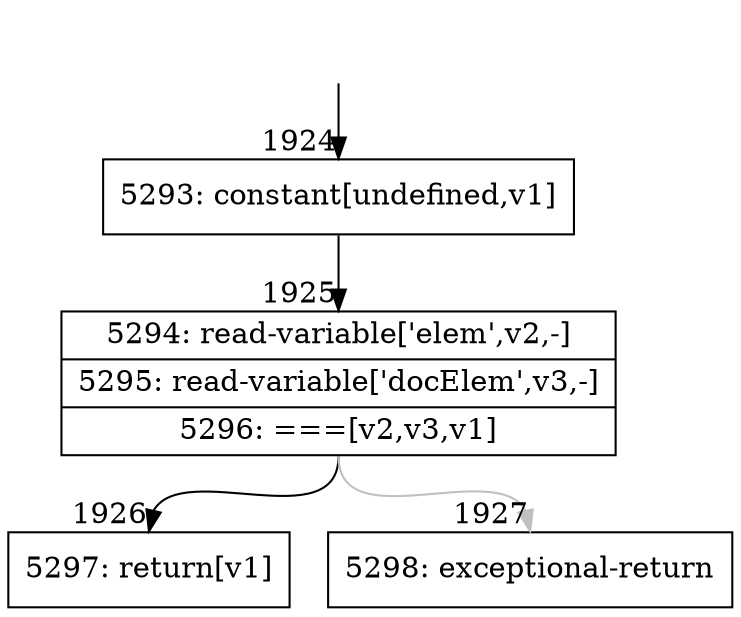 digraph {
rankdir="TD"
BB_entry131[shape=none,label=""];
BB_entry131 -> BB1924 [tailport=s, headport=n, headlabel="    1924"]
BB1924 [shape=record label="{5293: constant[undefined,v1]}" ] 
BB1924 -> BB1925 [tailport=s, headport=n, headlabel="      1925"]
BB1925 [shape=record label="{5294: read-variable['elem',v2,-]|5295: read-variable['docElem',v3,-]|5296: ===[v2,v3,v1]}" ] 
BB1925 -> BB1926 [tailport=s, headport=n, headlabel="      1926"]
BB1925 -> BB1927 [tailport=s, headport=n, color=gray, headlabel="      1927"]
BB1926 [shape=record label="{5297: return[v1]}" ] 
BB1927 [shape=record label="{5298: exceptional-return}" ] 
}
